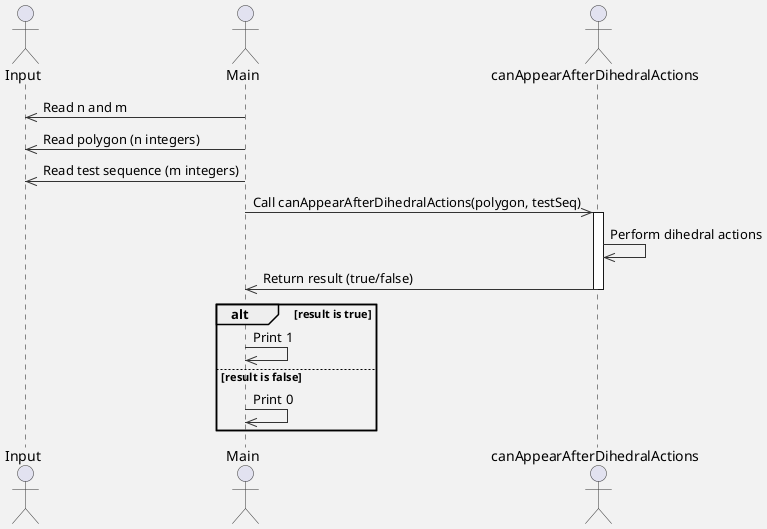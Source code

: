 @startuml TD
skinparam backgroundColor #F2F2F2
skinparam sequence {
  ArrowColor #333333
  ActorBorderColor #333333
}

actor "Input" as input
actor "Main" as main
actor "canAppearAfterDihedralActions" as dihedralActions

main ->> input: Read n and m
main ->> input: Read polygon (n integers)
main ->> input: Read test sequence (m integers)

main ->> dihedralActions: Call canAppearAfterDihedralActions(polygon, testSeq)
activate dihedralActions
dihedralActions ->> dihedralActions: Perform dihedral actions
dihedralActions ->> main: Return result (true/false)
deactivate dihedralActions

alt result is true
  main ->> main: Print 1
else result is false
  main ->> main: Print 0
end

@enduml
